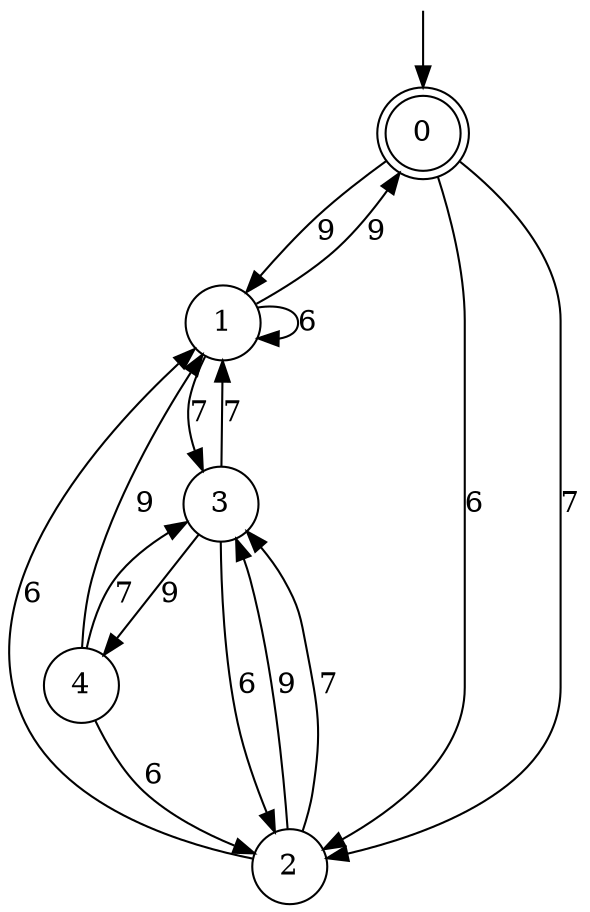 digraph g {

	s0 [shape="doublecircle" label="0"];
	s1 [shape="circle" label="1"];
	s2 [shape="circle" label="2"];
	s3 [shape="circle" label="3"];
	s4 [shape="circle" label="4"];
	s0 -> s1 [label="9"];
	s0 -> s2 [label="6"];
	s0 -> s2 [label="7"];
	s1 -> s0 [label="9"];
	s1 -> s1 [label="6"];
	s1 -> s3 [label="7"];
	s2 -> s3 [label="9"];
	s2 -> s1 [label="6"];
	s2 -> s3 [label="7"];
	s3 -> s4 [label="9"];
	s3 -> s2 [label="6"];
	s3 -> s1 [label="7"];
	s4 -> s1 [label="9"];
	s4 -> s2 [label="6"];
	s4 -> s3 [label="7"];

__start0 [label="" shape="none" width="0" height="0"];
__start0 -> s0;

}
